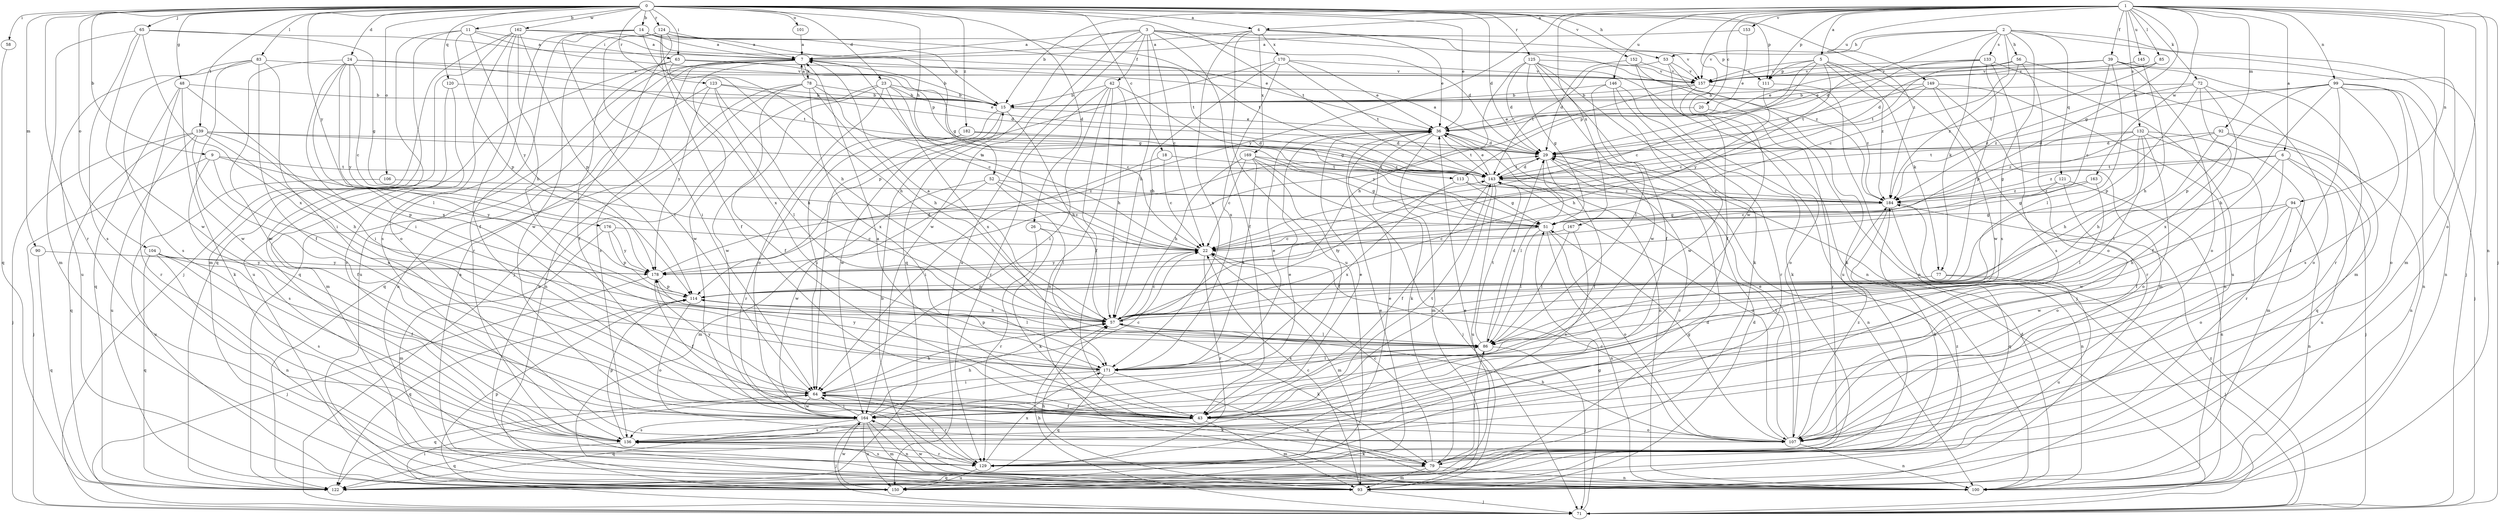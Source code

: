 strict digraph  {
0;
1;
2;
3;
4;
5;
6;
7;
9;
11;
14;
15;
18;
20;
22;
23;
24;
26;
29;
36;
39;
42;
43;
48;
51;
52;
53;
56;
57;
58;
63;
64;
65;
71;
72;
77;
78;
79;
83;
85;
86;
90;
92;
93;
94;
99;
100;
101;
104;
106;
107;
111;
113;
114;
120;
121;
122;
123;
124;
125;
129;
132;
133;
136;
139;
143;
145;
146;
149;
150;
152;
153;
157;
162;
163;
164;
167;
169;
170;
171;
176;
178;
182;
184;
0 -> 4  [label=a];
0 -> 9  [label=b];
0 -> 11  [label=b];
0 -> 14  [label=b];
0 -> 18  [label=c];
0 -> 23  [label=d];
0 -> 24  [label=d];
0 -> 26  [label=d];
0 -> 29  [label=d];
0 -> 36  [label=e];
0 -> 48  [label=g];
0 -> 52  [label=h];
0 -> 53  [label=h];
0 -> 58  [label=i];
0 -> 63  [label=i];
0 -> 65  [label=j];
0 -> 83  [label=l];
0 -> 90  [label=m];
0 -> 101  [label=o];
0 -> 104  [label=o];
0 -> 106  [label=o];
0 -> 111  [label=p];
0 -> 120  [label=q];
0 -> 123  [label=r];
0 -> 124  [label=r];
0 -> 125  [label=r];
0 -> 129  [label=r];
0 -> 139  [label=t];
0 -> 143  [label=t];
0 -> 152  [label=v];
0 -> 162  [label=w];
0 -> 176  [label=y];
0 -> 182  [label=z];
0 -> 184  [label=z];
1 -> 4  [label=a];
1 -> 5  [label=a];
1 -> 6  [label=a];
1 -> 15  [label=b];
1 -> 20  [label=c];
1 -> 39  [label=f];
1 -> 51  [label=g];
1 -> 71  [label=j];
1 -> 72  [label=k];
1 -> 85  [label=l];
1 -> 92  [label=m];
1 -> 94  [label=n];
1 -> 99  [label=n];
1 -> 100  [label=n];
1 -> 107  [label=o];
1 -> 111  [label=p];
1 -> 132  [label=s];
1 -> 145  [label=u];
1 -> 146  [label=u];
1 -> 149  [label=u];
1 -> 153  [label=v];
1 -> 163  [label=w];
1 -> 164  [label=w];
1 -> 167  [label=x];
1 -> 178  [label=y];
2 -> 22  [label=c];
2 -> 29  [label=d];
2 -> 53  [label=h];
2 -> 56  [label=h];
2 -> 71  [label=j];
2 -> 77  [label=k];
2 -> 93  [label=m];
2 -> 121  [label=q];
2 -> 133  [label=s];
2 -> 136  [label=s];
2 -> 157  [label=v];
3 -> 7  [label=a];
3 -> 22  [label=c];
3 -> 29  [label=d];
3 -> 42  [label=f];
3 -> 43  [label=f];
3 -> 57  [label=h];
3 -> 122  [label=q];
3 -> 150  [label=u];
3 -> 157  [label=v];
3 -> 164  [label=w];
3 -> 184  [label=z];
4 -> 7  [label=a];
4 -> 36  [label=e];
4 -> 111  [label=p];
4 -> 150  [label=u];
4 -> 169  [label=x];
4 -> 170  [label=x];
4 -> 171  [label=x];
5 -> 22  [label=c];
5 -> 77  [label=k];
5 -> 111  [label=p];
5 -> 113  [label=p];
5 -> 157  [label=v];
5 -> 164  [label=w];
5 -> 178  [label=y];
5 -> 184  [label=z];
6 -> 43  [label=f];
6 -> 71  [label=j];
6 -> 143  [label=t];
6 -> 150  [label=u];
6 -> 164  [label=w];
6 -> 184  [label=z];
7 -> 15  [label=b];
7 -> 78  [label=k];
7 -> 122  [label=q];
7 -> 136  [label=s];
7 -> 150  [label=u];
7 -> 164  [label=w];
9 -> 71  [label=j];
9 -> 136  [label=s];
9 -> 143  [label=t];
9 -> 171  [label=x];
9 -> 178  [label=y];
11 -> 63  [label=i];
11 -> 93  [label=m];
11 -> 113  [label=p];
11 -> 114  [label=p];
11 -> 136  [label=s];
11 -> 178  [label=y];
14 -> 7  [label=a];
14 -> 36  [label=e];
14 -> 51  [label=g];
14 -> 57  [label=h];
14 -> 64  [label=i];
14 -> 129  [label=r];
14 -> 136  [label=s];
15 -> 36  [label=e];
15 -> 57  [label=h];
15 -> 64  [label=i];
15 -> 164  [label=w];
18 -> 22  [label=c];
18 -> 64  [label=i];
18 -> 143  [label=t];
20 -> 36  [label=e];
20 -> 129  [label=r];
22 -> 7  [label=a];
22 -> 93  [label=m];
22 -> 129  [label=r];
22 -> 178  [label=y];
23 -> 15  [label=b];
23 -> 22  [label=c];
23 -> 36  [label=e];
23 -> 107  [label=o];
23 -> 150  [label=u];
23 -> 164  [label=w];
23 -> 171  [label=x];
24 -> 22  [label=c];
24 -> 64  [label=i];
24 -> 86  [label=l];
24 -> 143  [label=t];
24 -> 157  [label=v];
24 -> 164  [label=w];
24 -> 171  [label=x];
24 -> 178  [label=y];
26 -> 22  [label=c];
26 -> 79  [label=k];
26 -> 129  [label=r];
29 -> 7  [label=a];
29 -> 43  [label=f];
29 -> 86  [label=l];
29 -> 100  [label=n];
29 -> 129  [label=r];
29 -> 143  [label=t];
36 -> 29  [label=d];
36 -> 79  [label=k];
36 -> 93  [label=m];
36 -> 100  [label=n];
36 -> 143  [label=t];
39 -> 22  [label=c];
39 -> 36  [label=e];
39 -> 86  [label=l];
39 -> 100  [label=n];
39 -> 107  [label=o];
39 -> 129  [label=r];
39 -> 157  [label=v];
42 -> 15  [label=b];
42 -> 43  [label=f];
42 -> 51  [label=g];
42 -> 57  [label=h];
42 -> 64  [label=i];
42 -> 100  [label=n];
42 -> 129  [label=r];
43 -> 7  [label=a];
43 -> 36  [label=e];
43 -> 93  [label=m];
43 -> 107  [label=o];
43 -> 136  [label=s];
43 -> 143  [label=t];
48 -> 15  [label=b];
48 -> 64  [label=i];
48 -> 79  [label=k];
48 -> 122  [label=q];
48 -> 129  [label=r];
51 -> 22  [label=c];
51 -> 86  [label=l];
51 -> 100  [label=n];
51 -> 107  [label=o];
51 -> 178  [label=y];
52 -> 22  [label=c];
52 -> 86  [label=l];
52 -> 93  [label=m];
52 -> 164  [label=w];
52 -> 184  [label=z];
53 -> 43  [label=f];
53 -> 79  [label=k];
53 -> 143  [label=t];
53 -> 157  [label=v];
56 -> 93  [label=m];
56 -> 107  [label=o];
56 -> 143  [label=t];
56 -> 157  [label=v];
56 -> 184  [label=z];
57 -> 7  [label=a];
57 -> 22  [label=c];
57 -> 79  [label=k];
57 -> 86  [label=l];
57 -> 143  [label=t];
58 -> 122  [label=q];
63 -> 43  [label=f];
63 -> 51  [label=g];
63 -> 57  [label=h];
63 -> 150  [label=u];
63 -> 157  [label=v];
64 -> 22  [label=c];
64 -> 43  [label=f];
64 -> 57  [label=h];
64 -> 79  [label=k];
64 -> 122  [label=q];
64 -> 129  [label=r];
64 -> 164  [label=w];
64 -> 178  [label=y];
65 -> 7  [label=a];
65 -> 51  [label=g];
65 -> 93  [label=m];
65 -> 136  [label=s];
65 -> 164  [label=w];
65 -> 171  [label=x];
71 -> 29  [label=d];
71 -> 51  [label=g];
71 -> 57  [label=h];
71 -> 64  [label=i];
71 -> 184  [label=z];
72 -> 15  [label=b];
72 -> 43  [label=f];
72 -> 107  [label=o];
72 -> 114  [label=p];
72 -> 171  [label=x];
72 -> 184  [label=z];
77 -> 71  [label=j];
77 -> 114  [label=p];
77 -> 150  [label=u];
78 -> 7  [label=a];
78 -> 15  [label=b];
78 -> 22  [label=c];
78 -> 43  [label=f];
78 -> 57  [label=h];
78 -> 100  [label=n];
78 -> 122  [label=q];
78 -> 171  [label=x];
79 -> 22  [label=c];
79 -> 86  [label=l];
79 -> 93  [label=m];
79 -> 100  [label=n];
79 -> 122  [label=q];
83 -> 43  [label=f];
83 -> 64  [label=i];
83 -> 136  [label=s];
83 -> 150  [label=u];
83 -> 157  [label=v];
83 -> 164  [label=w];
85 -> 29  [label=d];
85 -> 143  [label=t];
85 -> 157  [label=v];
86 -> 29  [label=d];
86 -> 71  [label=j];
86 -> 114  [label=p];
86 -> 143  [label=t];
86 -> 171  [label=x];
90 -> 122  [label=q];
90 -> 178  [label=y];
92 -> 29  [label=d];
92 -> 57  [label=h];
92 -> 100  [label=n];
92 -> 122  [label=q];
92 -> 184  [label=z];
93 -> 7  [label=a];
93 -> 22  [label=c];
93 -> 29  [label=d];
93 -> 36  [label=e];
93 -> 57  [label=h];
93 -> 71  [label=j];
94 -> 51  [label=g];
94 -> 57  [label=h];
94 -> 100  [label=n];
94 -> 107  [label=o];
94 -> 164  [label=w];
99 -> 15  [label=b];
99 -> 43  [label=f];
99 -> 57  [label=h];
99 -> 71  [label=j];
99 -> 100  [label=n];
99 -> 107  [label=o];
99 -> 114  [label=p];
99 -> 136  [label=s];
99 -> 184  [label=z];
100 -> 15  [label=b];
100 -> 164  [label=w];
101 -> 7  [label=a];
104 -> 43  [label=f];
104 -> 100  [label=n];
104 -> 122  [label=q];
104 -> 136  [label=s];
104 -> 178  [label=y];
106 -> 150  [label=u];
106 -> 184  [label=z];
107 -> 22  [label=c];
107 -> 36  [label=e];
107 -> 51  [label=g];
107 -> 57  [label=h];
107 -> 100  [label=n];
107 -> 143  [label=t];
107 -> 184  [label=z];
111 -> 57  [label=h];
111 -> 71  [label=j];
113 -> 51  [label=g];
113 -> 171  [label=x];
113 -> 184  [label=z];
114 -> 57  [label=h];
114 -> 86  [label=l];
114 -> 107  [label=o];
114 -> 122  [label=q];
120 -> 15  [label=b];
120 -> 93  [label=m];
120 -> 136  [label=s];
121 -> 22  [label=c];
121 -> 100  [label=n];
121 -> 107  [label=o];
121 -> 184  [label=z];
122 -> 184  [label=z];
123 -> 15  [label=b];
123 -> 29  [label=d];
123 -> 57  [label=h];
123 -> 86  [label=l];
123 -> 100  [label=n];
123 -> 178  [label=y];
124 -> 7  [label=a];
124 -> 15  [label=b];
124 -> 43  [label=f];
124 -> 64  [label=i];
124 -> 71  [label=j];
124 -> 143  [label=t];
124 -> 164  [label=w];
124 -> 171  [label=x];
125 -> 29  [label=d];
125 -> 43  [label=f];
125 -> 51  [label=g];
125 -> 57  [label=h];
125 -> 79  [label=k];
125 -> 100  [label=n];
125 -> 157  [label=v];
125 -> 164  [label=w];
129 -> 36  [label=e];
129 -> 64  [label=i];
129 -> 136  [label=s];
129 -> 150  [label=u];
129 -> 171  [label=x];
132 -> 29  [label=d];
132 -> 51  [label=g];
132 -> 57  [label=h];
132 -> 86  [label=l];
132 -> 93  [label=m];
132 -> 107  [label=o];
132 -> 129  [label=r];
132 -> 143  [label=t];
133 -> 36  [label=e];
133 -> 114  [label=p];
133 -> 136  [label=s];
133 -> 143  [label=t];
133 -> 150  [label=u];
133 -> 157  [label=v];
136 -> 79  [label=k];
136 -> 114  [label=p];
136 -> 122  [label=q];
136 -> 129  [label=r];
139 -> 29  [label=d];
139 -> 43  [label=f];
139 -> 57  [label=h];
139 -> 71  [label=j];
139 -> 114  [label=p];
139 -> 122  [label=q];
139 -> 143  [label=t];
139 -> 150  [label=u];
143 -> 29  [label=d];
143 -> 36  [label=e];
143 -> 43  [label=f];
143 -> 107  [label=o];
143 -> 136  [label=s];
143 -> 150  [label=u];
143 -> 184  [label=z];
145 -> 57  [label=h];
145 -> 157  [label=v];
146 -> 15  [label=b];
146 -> 79  [label=k];
146 -> 86  [label=l];
146 -> 129  [label=r];
146 -> 164  [label=w];
149 -> 15  [label=b];
149 -> 22  [label=c];
149 -> 29  [label=d];
149 -> 93  [label=m];
149 -> 100  [label=n];
149 -> 129  [label=r];
150 -> 29  [label=d];
150 -> 36  [label=e];
150 -> 114  [label=p];
150 -> 164  [label=w];
152 -> 29  [label=d];
152 -> 100  [label=n];
152 -> 150  [label=u];
152 -> 157  [label=v];
153 -> 7  [label=a];
153 -> 36  [label=e];
157 -> 15  [label=b];
157 -> 107  [label=o];
157 -> 178  [label=y];
157 -> 184  [label=z];
162 -> 7  [label=a];
162 -> 43  [label=f];
162 -> 57  [label=h];
162 -> 71  [label=j];
162 -> 107  [label=o];
162 -> 114  [label=p];
162 -> 122  [label=q];
162 -> 143  [label=t];
163 -> 51  [label=g];
163 -> 86  [label=l];
163 -> 184  [label=z];
164 -> 36  [label=e];
164 -> 57  [label=h];
164 -> 64  [label=i];
164 -> 71  [label=j];
164 -> 93  [label=m];
164 -> 100  [label=n];
164 -> 122  [label=q];
164 -> 136  [label=s];
164 -> 150  [label=u];
167 -> 22  [label=c];
167 -> 86  [label=l];
167 -> 136  [label=s];
169 -> 22  [label=c];
169 -> 43  [label=f];
169 -> 51  [label=g];
169 -> 57  [label=h];
169 -> 71  [label=j];
169 -> 143  [label=t];
169 -> 171  [label=x];
170 -> 36  [label=e];
170 -> 57  [label=h];
170 -> 114  [label=p];
170 -> 143  [label=t];
170 -> 157  [label=v];
170 -> 171  [label=x];
171 -> 36  [label=e];
171 -> 64  [label=i];
171 -> 86  [label=l];
171 -> 100  [label=n];
171 -> 122  [label=q];
171 -> 178  [label=y];
176 -> 22  [label=c];
176 -> 93  [label=m];
176 -> 114  [label=p];
176 -> 178  [label=y];
178 -> 29  [label=d];
178 -> 43  [label=f];
178 -> 71  [label=j];
178 -> 114  [label=p];
182 -> 29  [label=d];
182 -> 64  [label=i];
182 -> 129  [label=r];
182 -> 184  [label=z];
184 -> 51  [label=g];
184 -> 79  [label=k];
184 -> 100  [label=n];
184 -> 122  [label=q];
}
